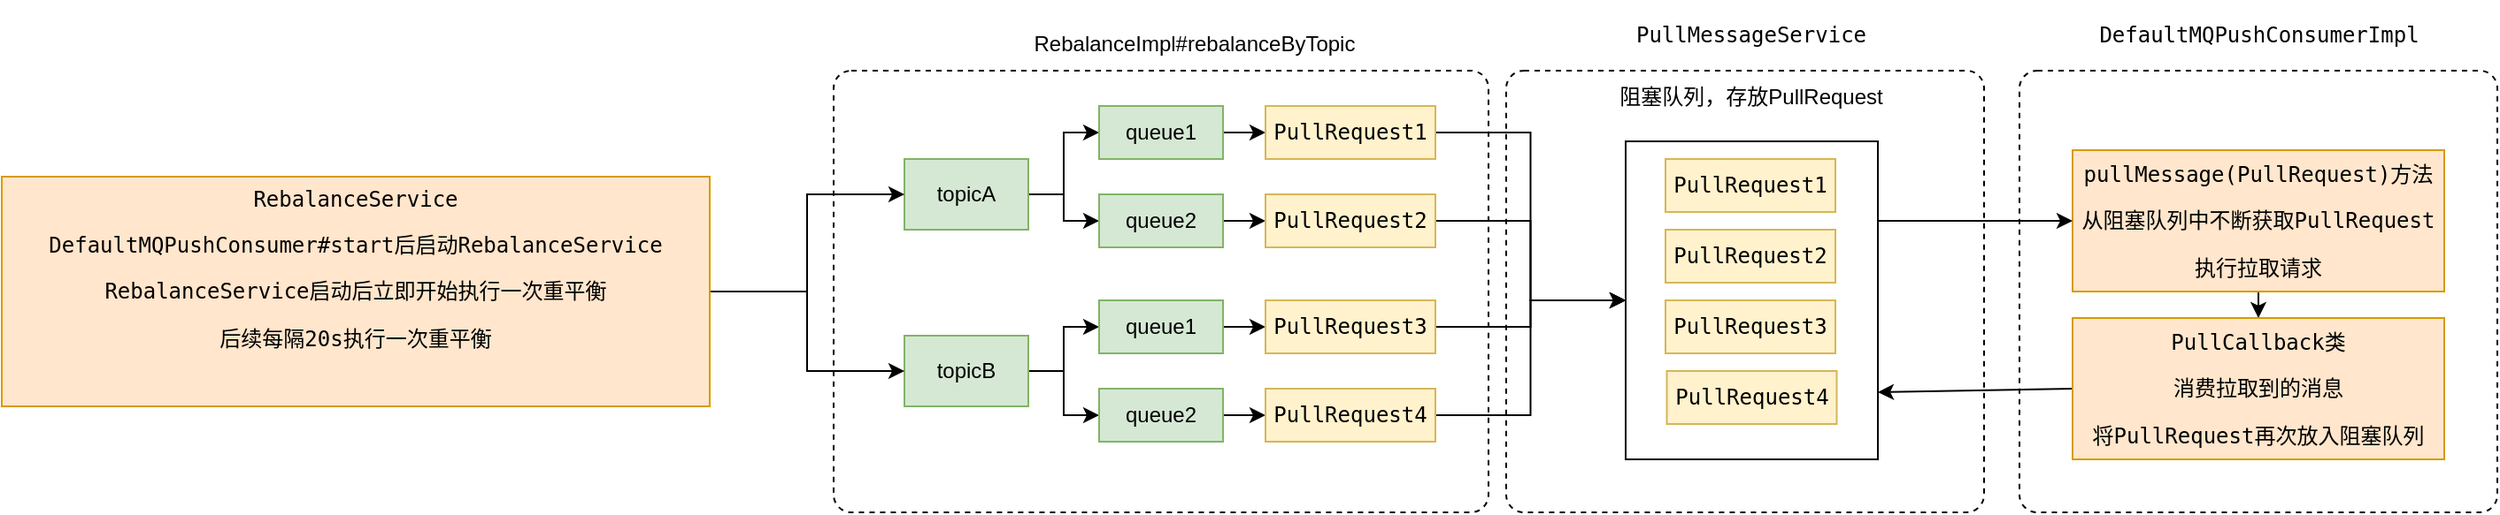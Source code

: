 <mxfile version="15.7.3" type="github">
  <diagram id="2tU0TM2oi-BF1VvAEsz0" name="Page-1">
    <mxGraphModel dx="1773" dy="536" grid="1" gridSize="10" guides="1" tooltips="1" connect="1" arrows="1" fold="1" page="1" pageScale="1" pageWidth="827" pageHeight="1169" math="0" shadow="0">
      <root>
        <mxCell id="0" />
        <mxCell id="1" parent="0" />
        <mxCell id="yr4FHtApJgTNxW3L6D0K-2" value="RebalanceImpl#rebalanceByTopic" style="text;html=1;strokeColor=none;fillColor=none;align=center;verticalAlign=middle;whiteSpace=wrap;rounded=0;" vertex="1" parent="1">
          <mxGeometry x="194" y="70" width="220" height="30" as="geometry" />
        </mxCell>
        <mxCell id="yr4FHtApJgTNxW3L6D0K-3" value="" style="html=1;align=center;verticalAlign=top;rounded=1;absoluteArcSize=1;arcSize=20;dashed=1;" vertex="1" parent="1">
          <mxGeometry x="100" y="100" width="370" height="250" as="geometry" />
        </mxCell>
        <mxCell id="yr4FHtApJgTNxW3L6D0K-15" style="edgeStyle=orthogonalEdgeStyle;rounded=0;orthogonalLoop=1;jettySize=auto;html=1;exitX=1;exitY=0.5;exitDx=0;exitDy=0;" edge="1" parent="1" source="yr4FHtApJgTNxW3L6D0K-4" target="yr4FHtApJgTNxW3L6D0K-6">
          <mxGeometry relative="1" as="geometry" />
        </mxCell>
        <mxCell id="yr4FHtApJgTNxW3L6D0K-16" style="edgeStyle=orthogonalEdgeStyle;rounded=0;orthogonalLoop=1;jettySize=auto;html=1;exitX=1;exitY=0.5;exitDx=0;exitDy=0;entryX=0;entryY=0.5;entryDx=0;entryDy=0;" edge="1" parent="1" source="yr4FHtApJgTNxW3L6D0K-4" target="yr4FHtApJgTNxW3L6D0K-7">
          <mxGeometry relative="1" as="geometry" />
        </mxCell>
        <mxCell id="yr4FHtApJgTNxW3L6D0K-4" value="topicA" style="rounded=0;whiteSpace=wrap;html=1;fillColor=#d5e8d4;strokeColor=#82b366;" vertex="1" parent="1">
          <mxGeometry x="140" y="150" width="70" height="40" as="geometry" />
        </mxCell>
        <mxCell id="yr4FHtApJgTNxW3L6D0K-18" style="edgeStyle=orthogonalEdgeStyle;rounded=0;orthogonalLoop=1;jettySize=auto;html=1;exitX=1;exitY=0.5;exitDx=0;exitDy=0;entryX=0;entryY=0.5;entryDx=0;entryDy=0;" edge="1" parent="1" source="yr4FHtApJgTNxW3L6D0K-5" target="yr4FHtApJgTNxW3L6D0K-8">
          <mxGeometry relative="1" as="geometry" />
        </mxCell>
        <mxCell id="yr4FHtApJgTNxW3L6D0K-19" style="edgeStyle=orthogonalEdgeStyle;rounded=0;orthogonalLoop=1;jettySize=auto;html=1;exitX=1;exitY=0.5;exitDx=0;exitDy=0;entryX=0;entryY=0.5;entryDx=0;entryDy=0;" edge="1" parent="1" source="yr4FHtApJgTNxW3L6D0K-5" target="yr4FHtApJgTNxW3L6D0K-9">
          <mxGeometry relative="1" as="geometry" />
        </mxCell>
        <mxCell id="yr4FHtApJgTNxW3L6D0K-5" value="topicB" style="rounded=0;whiteSpace=wrap;html=1;fillColor=#d5e8d4;strokeColor=#82b366;" vertex="1" parent="1">
          <mxGeometry x="140" y="250" width="70" height="40" as="geometry" />
        </mxCell>
        <mxCell id="yr4FHtApJgTNxW3L6D0K-36" style="edgeStyle=orthogonalEdgeStyle;rounded=0;orthogonalLoop=1;jettySize=auto;html=1;exitX=1;exitY=0.5;exitDx=0;exitDy=0;entryX=0;entryY=0.5;entryDx=0;entryDy=0;" edge="1" parent="1" source="yr4FHtApJgTNxW3L6D0K-6" target="yr4FHtApJgTNxW3L6D0K-20">
          <mxGeometry relative="1" as="geometry" />
        </mxCell>
        <mxCell id="yr4FHtApJgTNxW3L6D0K-6" value="queue1" style="rounded=0;whiteSpace=wrap;html=1;fillColor=#d5e8d4;strokeColor=#82b366;" vertex="1" parent="1">
          <mxGeometry x="250" y="120" width="70" height="30" as="geometry" />
        </mxCell>
        <mxCell id="yr4FHtApJgTNxW3L6D0K-37" style="edgeStyle=orthogonalEdgeStyle;rounded=0;orthogonalLoop=1;jettySize=auto;html=1;exitX=1;exitY=0.5;exitDx=0;exitDy=0;entryX=0;entryY=0.5;entryDx=0;entryDy=0;" edge="1" parent="1" source="yr4FHtApJgTNxW3L6D0K-7" target="yr4FHtApJgTNxW3L6D0K-22">
          <mxGeometry relative="1" as="geometry" />
        </mxCell>
        <mxCell id="yr4FHtApJgTNxW3L6D0K-7" value="queue2" style="rounded=0;whiteSpace=wrap;html=1;fillColor=#d5e8d4;strokeColor=#82b366;" vertex="1" parent="1">
          <mxGeometry x="250" y="170" width="70" height="30" as="geometry" />
        </mxCell>
        <mxCell id="yr4FHtApJgTNxW3L6D0K-38" style="edgeStyle=orthogonalEdgeStyle;rounded=0;orthogonalLoop=1;jettySize=auto;html=1;exitX=1;exitY=0.5;exitDx=0;exitDy=0;entryX=0;entryY=0.5;entryDx=0;entryDy=0;" edge="1" parent="1" source="yr4FHtApJgTNxW3L6D0K-8" target="yr4FHtApJgTNxW3L6D0K-23">
          <mxGeometry relative="1" as="geometry" />
        </mxCell>
        <mxCell id="yr4FHtApJgTNxW3L6D0K-8" value="queue1" style="rounded=0;whiteSpace=wrap;html=1;fillColor=#d5e8d4;strokeColor=#82b366;" vertex="1" parent="1">
          <mxGeometry x="250" y="230" width="70" height="30" as="geometry" />
        </mxCell>
        <mxCell id="yr4FHtApJgTNxW3L6D0K-39" style="edgeStyle=orthogonalEdgeStyle;rounded=0;orthogonalLoop=1;jettySize=auto;html=1;exitX=1;exitY=0.5;exitDx=0;exitDy=0;entryX=0;entryY=0.5;entryDx=0;entryDy=0;" edge="1" parent="1" source="yr4FHtApJgTNxW3L6D0K-9" target="yr4FHtApJgTNxW3L6D0K-24">
          <mxGeometry relative="1" as="geometry" />
        </mxCell>
        <mxCell id="yr4FHtApJgTNxW3L6D0K-9" value="queue2" style="rounded=0;whiteSpace=wrap;html=1;fillColor=#d5e8d4;strokeColor=#82b366;" vertex="1" parent="1">
          <mxGeometry x="250" y="280" width="70" height="30" as="geometry" />
        </mxCell>
        <mxCell id="yr4FHtApJgTNxW3L6D0K-10" value="" style="html=1;align=center;verticalAlign=top;rounded=1;absoluteArcSize=1;arcSize=20;dashed=1;" vertex="1" parent="1">
          <mxGeometry x="480" y="100" width="270" height="250" as="geometry" />
        </mxCell>
        <mxCell id="yr4FHtApJgTNxW3L6D0K-11" value="&lt;pre&gt;PullMessageService&lt;/pre&gt;" style="text;html=1;align=center;verticalAlign=middle;resizable=0;points=[];autosize=1;strokeColor=none;fillColor=none;" vertex="1" parent="1">
          <mxGeometry x="543" y="60" width="150" height="40" as="geometry" />
        </mxCell>
        <mxCell id="yr4FHtApJgTNxW3L6D0K-12" value="" style="html=1;align=center;verticalAlign=top;rounded=1;absoluteArcSize=1;arcSize=20;dashed=1;" vertex="1" parent="1">
          <mxGeometry x="770" y="100" width="270" height="250" as="geometry" />
        </mxCell>
        <mxCell id="yr4FHtApJgTNxW3L6D0K-47" style="edgeStyle=orthogonalEdgeStyle;rounded=0;orthogonalLoop=1;jettySize=auto;html=1;exitX=0.5;exitY=1;exitDx=0;exitDy=0;" edge="1" parent="1" source="yr4FHtApJgTNxW3L6D0K-13" target="yr4FHtApJgTNxW3L6D0K-14">
          <mxGeometry relative="1" as="geometry" />
        </mxCell>
        <mxCell id="yr4FHtApJgTNxW3L6D0K-13" value="&lt;pre&gt;pullMessage(PullRequest)方法&lt;/pre&gt;&lt;pre&gt;从阻塞队列中不断获取PullRequest&lt;/pre&gt;&lt;pre&gt;执行拉取请求&lt;/pre&gt;" style="rounded=0;whiteSpace=wrap;html=1;fillColor=#ffe6cc;strokeColor=#d79b00;" vertex="1" parent="1">
          <mxGeometry x="800" y="145" width="210" height="80" as="geometry" />
        </mxCell>
        <mxCell id="yr4FHtApJgTNxW3L6D0K-50" style="edgeStyle=none;rounded=0;orthogonalLoop=1;jettySize=auto;html=1;exitX=0;exitY=0.5;exitDx=0;exitDy=0;entryX=1;entryY=0.789;entryDx=0;entryDy=0;entryPerimeter=0;" edge="1" parent="1" source="yr4FHtApJgTNxW3L6D0K-14" target="yr4FHtApJgTNxW3L6D0K-21">
          <mxGeometry relative="1" as="geometry" />
        </mxCell>
        <mxCell id="yr4FHtApJgTNxW3L6D0K-14" value="&lt;pre&gt;&lt;pre&gt;PullCallback类&lt;/pre&gt;&lt;pre&gt;消费拉取到的消息&lt;/pre&gt;&lt;pre&gt;将PullRequest再次放入阻塞队列&lt;/pre&gt;&lt;/pre&gt;" style="rounded=0;whiteSpace=wrap;html=1;fillColor=#ffe6cc;strokeColor=#d79b00;" vertex="1" parent="1">
          <mxGeometry x="800" y="240" width="210" height="80" as="geometry" />
        </mxCell>
        <mxCell id="yr4FHtApJgTNxW3L6D0K-42" style="edgeStyle=orthogonalEdgeStyle;rounded=0;orthogonalLoop=1;jettySize=auto;html=1;exitX=1;exitY=0.5;exitDx=0;exitDy=0;entryX=0;entryY=0.5;entryDx=0;entryDy=0;" edge="1" parent="1" source="yr4FHtApJgTNxW3L6D0K-20" target="yr4FHtApJgTNxW3L6D0K-21">
          <mxGeometry relative="1" as="geometry" />
        </mxCell>
        <mxCell id="yr4FHtApJgTNxW3L6D0K-20" value="&lt;pre&gt;PullRequest1&lt;/pre&gt;" style="rounded=0;whiteSpace=wrap;html=1;fillColor=#fff2cc;strokeColor=#d6b656;" vertex="1" parent="1">
          <mxGeometry x="344" y="120" width="96" height="30" as="geometry" />
        </mxCell>
        <mxCell id="yr4FHtApJgTNxW3L6D0K-46" style="rounded=0;orthogonalLoop=1;jettySize=auto;html=1;exitX=1;exitY=0.25;exitDx=0;exitDy=0;entryX=0;entryY=0.5;entryDx=0;entryDy=0;" edge="1" parent="1" source="yr4FHtApJgTNxW3L6D0K-21" target="yr4FHtApJgTNxW3L6D0K-13">
          <mxGeometry relative="1" as="geometry" />
        </mxCell>
        <mxCell id="yr4FHtApJgTNxW3L6D0K-21" value="" style="rounded=0;whiteSpace=wrap;html=1;" vertex="1" parent="1">
          <mxGeometry x="547.5" y="140" width="142.5" height="180" as="geometry" />
        </mxCell>
        <mxCell id="yr4FHtApJgTNxW3L6D0K-43" style="edgeStyle=orthogonalEdgeStyle;rounded=0;orthogonalLoop=1;jettySize=auto;html=1;exitX=1;exitY=0.5;exitDx=0;exitDy=0;entryX=0;entryY=0.5;entryDx=0;entryDy=0;" edge="1" parent="1" source="yr4FHtApJgTNxW3L6D0K-22" target="yr4FHtApJgTNxW3L6D0K-21">
          <mxGeometry relative="1" as="geometry" />
        </mxCell>
        <mxCell id="yr4FHtApJgTNxW3L6D0K-22" value="&lt;pre&gt;PullRequest2&lt;/pre&gt;" style="rounded=0;whiteSpace=wrap;html=1;fillColor=#fff2cc;strokeColor=#d6b656;" vertex="1" parent="1">
          <mxGeometry x="344" y="170" width="96" height="30" as="geometry" />
        </mxCell>
        <mxCell id="yr4FHtApJgTNxW3L6D0K-44" style="edgeStyle=orthogonalEdgeStyle;rounded=0;orthogonalLoop=1;jettySize=auto;html=1;exitX=1;exitY=0.5;exitDx=0;exitDy=0;entryX=0;entryY=0.5;entryDx=0;entryDy=0;" edge="1" parent="1" source="yr4FHtApJgTNxW3L6D0K-23" target="yr4FHtApJgTNxW3L6D0K-21">
          <mxGeometry relative="1" as="geometry" />
        </mxCell>
        <mxCell id="yr4FHtApJgTNxW3L6D0K-23" value="&lt;pre&gt;PullRequest3&lt;/pre&gt;" style="rounded=0;whiteSpace=wrap;html=1;fillColor=#fff2cc;strokeColor=#d6b656;" vertex="1" parent="1">
          <mxGeometry x="344" y="230" width="96" height="30" as="geometry" />
        </mxCell>
        <mxCell id="yr4FHtApJgTNxW3L6D0K-45" style="edgeStyle=orthogonalEdgeStyle;rounded=0;orthogonalLoop=1;jettySize=auto;html=1;exitX=1;exitY=0.5;exitDx=0;exitDy=0;entryX=0;entryY=0.5;entryDx=0;entryDy=0;" edge="1" parent="1" source="yr4FHtApJgTNxW3L6D0K-24" target="yr4FHtApJgTNxW3L6D0K-21">
          <mxGeometry relative="1" as="geometry" />
        </mxCell>
        <mxCell id="yr4FHtApJgTNxW3L6D0K-24" value="&lt;pre&gt;PullRequest4&lt;/pre&gt;" style="rounded=0;whiteSpace=wrap;html=1;fillColor=#fff2cc;strokeColor=#d6b656;" vertex="1" parent="1">
          <mxGeometry x="344" y="280" width="96" height="30" as="geometry" />
        </mxCell>
        <mxCell id="yr4FHtApJgTNxW3L6D0K-25" value="&lt;pre&gt;PullRequest4&lt;/pre&gt;" style="rounded=0;whiteSpace=wrap;html=1;fillColor=#fff2cc;strokeColor=#d6b656;" vertex="1" parent="1">
          <mxGeometry x="570.75" y="270" width="96" height="30" as="geometry" />
        </mxCell>
        <mxCell id="yr4FHtApJgTNxW3L6D0K-26" value="&lt;pre&gt;PullRequest3&lt;/pre&gt;" style="rounded=0;whiteSpace=wrap;html=1;fillColor=#fff2cc;strokeColor=#d6b656;" vertex="1" parent="1">
          <mxGeometry x="570" y="230" width="96" height="30" as="geometry" />
        </mxCell>
        <mxCell id="yr4FHtApJgTNxW3L6D0K-27" value="&lt;pre&gt;PullRequest2&lt;/pre&gt;" style="rounded=0;whiteSpace=wrap;html=1;fillColor=#fff2cc;strokeColor=#d6b656;" vertex="1" parent="1">
          <mxGeometry x="570" y="190" width="96" height="30" as="geometry" />
        </mxCell>
        <mxCell id="yr4FHtApJgTNxW3L6D0K-28" value="&lt;pre&gt;PullRequest1&lt;/pre&gt;" style="rounded=0;whiteSpace=wrap;html=1;fillColor=#fff2cc;strokeColor=#d6b656;" vertex="1" parent="1">
          <mxGeometry x="570" y="150" width="96" height="30" as="geometry" />
        </mxCell>
        <mxCell id="yr4FHtApJgTNxW3L6D0K-29" value="阻塞队列，存放&lt;span&gt;PullRequest&lt;/span&gt;" style="text;html=1;strokeColor=none;fillColor=none;align=center;verticalAlign=middle;whiteSpace=wrap;rounded=0;" vertex="1" parent="1">
          <mxGeometry x="531.25" y="100" width="175" height="30" as="geometry" />
        </mxCell>
        <mxCell id="yr4FHtApJgTNxW3L6D0K-30" value="&lt;pre&gt;&lt;pre&gt;DefaultMQPushConsumerImpl&lt;/pre&gt;&lt;/pre&gt;" style="text;html=1;align=center;verticalAlign=middle;resizable=0;points=[];autosize=1;strokeColor=none;fillColor=none;" vertex="1" parent="1">
          <mxGeometry x="805" y="60" width="200" height="40" as="geometry" />
        </mxCell>
        <mxCell id="yr4FHtApJgTNxW3L6D0K-34" style="edgeStyle=orthogonalEdgeStyle;rounded=0;orthogonalLoop=1;jettySize=auto;html=1;exitX=1;exitY=0.5;exitDx=0;exitDy=0;entryX=0;entryY=0.5;entryDx=0;entryDy=0;" edge="1" parent="1" source="yr4FHtApJgTNxW3L6D0K-33" target="yr4FHtApJgTNxW3L6D0K-4">
          <mxGeometry relative="1" as="geometry" />
        </mxCell>
        <mxCell id="yr4FHtApJgTNxW3L6D0K-35" style="edgeStyle=orthogonalEdgeStyle;rounded=0;orthogonalLoop=1;jettySize=auto;html=1;exitX=1;exitY=0.5;exitDx=0;exitDy=0;entryX=0;entryY=0.5;entryDx=0;entryDy=0;" edge="1" parent="1" source="yr4FHtApJgTNxW3L6D0K-33" target="yr4FHtApJgTNxW3L6D0K-5">
          <mxGeometry relative="1" as="geometry" />
        </mxCell>
        <mxCell id="yr4FHtApJgTNxW3L6D0K-33" value="&lt;pre&gt;RebalanceService&lt;/pre&gt;&lt;pre&gt;&lt;pre&gt;DefaultMQPushConsumer#start后启动RebalanceService&lt;/pre&gt;&lt;pre&gt;RebalanceService启动后立即开始执行一次重平衡&lt;/pre&gt;&lt;pre&gt;后续每隔20s执行一次重平衡&lt;/pre&gt;&lt;pre&gt;&lt;br&gt;&lt;/pre&gt;&lt;/pre&gt;" style="rounded=0;whiteSpace=wrap;html=1;fillColor=#ffe6cc;strokeColor=#d79b00;" vertex="1" parent="1">
          <mxGeometry x="-370" y="160" width="400" height="130" as="geometry" />
        </mxCell>
      </root>
    </mxGraphModel>
  </diagram>
</mxfile>
